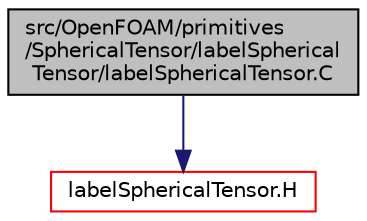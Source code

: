 digraph "src/OpenFOAM/primitives/SphericalTensor/labelSphericalTensor/labelSphericalTensor.C"
{
  bgcolor="transparent";
  edge [fontname="Helvetica",fontsize="10",labelfontname="Helvetica",labelfontsize="10"];
  node [fontname="Helvetica",fontsize="10",shape=record];
  Node1 [label="src/OpenFOAM/primitives\l/SphericalTensor/labelSpherical\lTensor/labelSphericalTensor.C",height=0.2,width=0.4,color="black", fillcolor="grey75", style="filled", fontcolor="black"];
  Node1 -> Node2 [color="midnightblue",fontsize="10",style="solid",fontname="Helvetica"];
  Node2 [label="labelSphericalTensor.H",height=0.2,width=0.4,color="red",URL="$a09098.html"];
}
